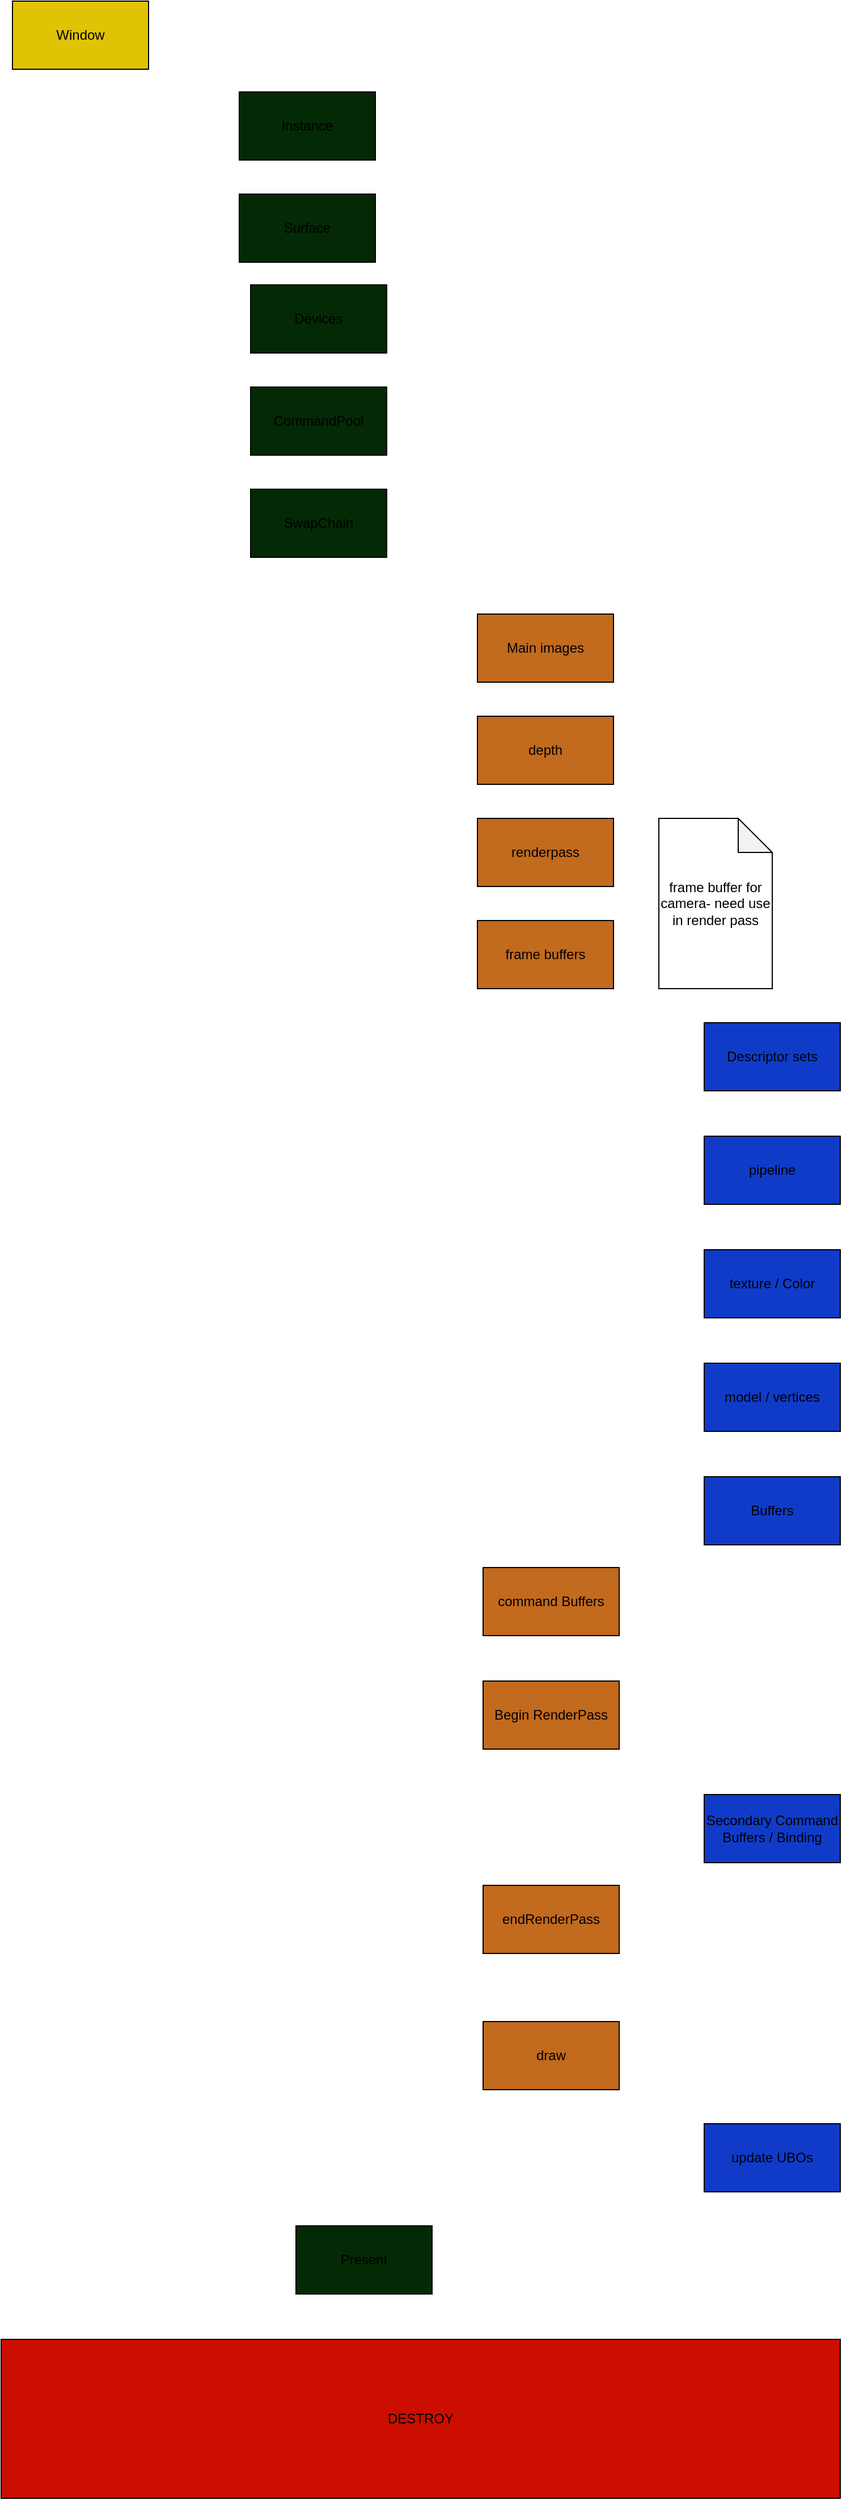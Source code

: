 <mxfile>
    <diagram id="E8amOSuIZdUV3I6zazIH" name="Page-1">
        <mxGraphModel dx="3400" dy="3320" grid="1" gridSize="10" guides="1" tooltips="1" connect="1" arrows="1" fold="1" page="1" pageScale="1" pageWidth="850" pageHeight="1100" math="0" shadow="0">
            <root>
                <mxCell id="0"/>
                <mxCell id="1" parent="0"/>
                <mxCell id="2" value="Devices" style="rounded=0;whiteSpace=wrap;html=1;fillColor=#032A04;" parent="1" vertex="1">
                    <mxGeometry x="230" y="350" width="120" height="60" as="geometry"/>
                </mxCell>
                <mxCell id="3" value="Instance" style="rounded=0;whiteSpace=wrap;html=1;fillColor=#032A04;" parent="1" vertex="1">
                    <mxGeometry x="220" y="180" width="120" height="60" as="geometry"/>
                </mxCell>
                <mxCell id="4" value="Window" style="rounded=0;whiteSpace=wrap;html=1;fillColor=#E0C304;" parent="1" vertex="1">
                    <mxGeometry x="20" y="100" width="120" height="60" as="geometry"/>
                </mxCell>
                <mxCell id="5" value="SwapChain" style="rounded=0;whiteSpace=wrap;html=1;fillColor=#032A04;" parent="1" vertex="1">
                    <mxGeometry x="230" y="530" width="120" height="60" as="geometry"/>
                </mxCell>
                <mxCell id="6" value="Main images" style="rounded=0;whiteSpace=wrap;html=1;fillColor=#C26A1D;" parent="1" vertex="1">
                    <mxGeometry x="430" y="640" width="120" height="60" as="geometry"/>
                </mxCell>
                <mxCell id="7" value="renderpass" style="rounded=0;whiteSpace=wrap;html=1;fillColor=#C26A1D;" parent="1" vertex="1">
                    <mxGeometry x="430" y="820" width="120" height="60" as="geometry"/>
                </mxCell>
                <mxCell id="8" value="Descriptor sets" style="rounded=0;whiteSpace=wrap;html=1;fillColor=#103BC9;" parent="1" vertex="1">
                    <mxGeometry x="630" y="1000" width="120" height="60" as="geometry"/>
                </mxCell>
                <mxCell id="9" value="pipeline" style="rounded=0;whiteSpace=wrap;html=1;fillColor=#103BC9;" parent="1" vertex="1">
                    <mxGeometry x="630" y="1100" width="120" height="60" as="geometry"/>
                </mxCell>
                <mxCell id="10" value="frame buffers" style="rounded=0;whiteSpace=wrap;html=1;fillColor=#C26A1D;" parent="1" vertex="1">
                    <mxGeometry x="430" y="910" width="120" height="60" as="geometry"/>
                </mxCell>
                <mxCell id="11" value="depth" style="rounded=0;whiteSpace=wrap;html=1;fillColor=#C26A1D;" parent="1" vertex="1">
                    <mxGeometry x="430" y="730" width="120" height="60" as="geometry"/>
                </mxCell>
                <mxCell id="12" value="CommandPool" style="rounded=0;whiteSpace=wrap;html=1;fillColor=#032A04;" parent="1" vertex="1">
                    <mxGeometry x="230" y="440" width="120" height="60" as="geometry"/>
                </mxCell>
                <mxCell id="13" value="texture / Color" style="rounded=0;whiteSpace=wrap;html=1;fillColor=#103BC9;" parent="1" vertex="1">
                    <mxGeometry x="630" y="1200" width="120" height="60" as="geometry"/>
                </mxCell>
                <mxCell id="14" value="model / vertices" style="rounded=0;whiteSpace=wrap;html=1;fillColor=#103BC9;" parent="1" vertex="1">
                    <mxGeometry x="630" y="1300" width="120" height="60" as="geometry"/>
                </mxCell>
                <mxCell id="15" value="Buffers" style="rounded=0;whiteSpace=wrap;html=1;fillColor=#103BC9;" parent="1" vertex="1">
                    <mxGeometry x="630" y="1400" width="120" height="60" as="geometry"/>
                </mxCell>
                <mxCell id="16" value="command Buffers" style="rounded=0;whiteSpace=wrap;html=1;fillColor=#C26A1D;" parent="1" vertex="1">
                    <mxGeometry x="435" y="1480" width="120" height="60" as="geometry"/>
                </mxCell>
                <mxCell id="17" value="Secondary Command Buffers / Binding" style="rounded=0;whiteSpace=wrap;html=1;fillColor=#103BC9;" parent="1" vertex="1">
                    <mxGeometry x="630" y="1680" width="120" height="60" as="geometry"/>
                </mxCell>
                <mxCell id="19" value="endRenderPass" style="rounded=0;whiteSpace=wrap;html=1;fillColor=#C26A1D;" parent="1" vertex="1">
                    <mxGeometry x="435" y="1760" width="120" height="60" as="geometry"/>
                </mxCell>
                <mxCell id="20" value="Begin RenderPass" style="rounded=0;whiteSpace=wrap;html=1;fillColor=#C26A1D;" parent="1" vertex="1">
                    <mxGeometry x="435" y="1580" width="120" height="60" as="geometry"/>
                </mxCell>
                <mxCell id="21" value="frame buffer for camera- need use in render pass" style="shape=note;whiteSpace=wrap;html=1;backgroundOutline=1;darkOpacity=0.05;" parent="1" vertex="1">
                    <mxGeometry x="590" y="820" width="100" height="150" as="geometry"/>
                </mxCell>
                <mxCell id="31" value="update UBOs" style="rounded=0;whiteSpace=wrap;html=1;fillColor=#103BC9;" parent="1" vertex="1">
                    <mxGeometry x="630" y="1970" width="120" height="60" as="geometry"/>
                </mxCell>
                <mxCell id="32" value="draw" style="rounded=0;whiteSpace=wrap;html=1;fillColor=#C26A1D;" parent="1" vertex="1">
                    <mxGeometry x="435" y="1880" width="120" height="60" as="geometry"/>
                </mxCell>
                <mxCell id="33" value="Present" style="rounded=0;whiteSpace=wrap;html=1;fillColor=#032A04;" parent="1" vertex="1">
                    <mxGeometry x="270" y="2060" width="120" height="60" as="geometry"/>
                </mxCell>
                <mxCell id="34" value="Surface" style="rounded=0;whiteSpace=wrap;html=1;fillColor=#032A04;" parent="1" vertex="1">
                    <mxGeometry x="220" y="270" width="120" height="60" as="geometry"/>
                </mxCell>
                <mxCell id="35" value="DESTROY" style="rounded=0;whiteSpace=wrap;html=1;fillColor=#CC0E00;" vertex="1" parent="1">
                    <mxGeometry x="10" y="2160" width="740" height="140" as="geometry"/>
                </mxCell>
            </root>
        </mxGraphModel>
    </diagram>
</mxfile>